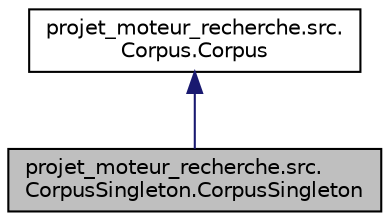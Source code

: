 digraph "projet_moteur_recherche.src.CorpusSingleton.CorpusSingleton"
{
 // LATEX_PDF_SIZE
  edge [fontname="Helvetica",fontsize="10",labelfontname="Helvetica",labelfontsize="10"];
  node [fontname="Helvetica",fontsize="10",shape=record];
  Node1 [label="projet_moteur_recherche.src.\lCorpusSingleton.CorpusSingleton",height=0.2,width=0.4,color="black", fillcolor="grey75", style="filled", fontcolor="black",tooltip=" "];
  Node2 -> Node1 [dir="back",color="midnightblue",fontsize="10",style="solid",fontname="Helvetica"];
  Node2 [label="projet_moteur_recherche.src.\lCorpus.Corpus",height=0.2,width=0.4,color="black", fillcolor="white", style="filled",URL="$classprojet__moteur__recherche_1_1src_1_1Corpus_1_1Corpus.html",tooltip=" "];
}
